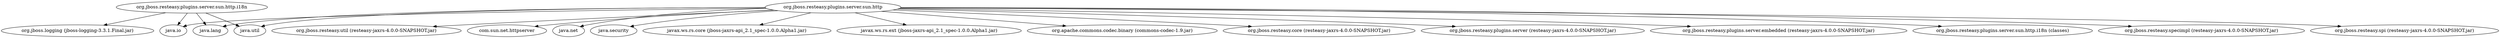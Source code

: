 digraph "classes" {
    // Path: /home/rsearls/j1/Resteasy/server-adapters/resteasy-jdk-http/target/classes
   "org.jboss.resteasy.plugins.server.sun.http"       -> "com.sun.net.httpserver";
   "org.jboss.resteasy.plugins.server.sun.http"       -> "java.io";
   "org.jboss.resteasy.plugins.server.sun.http"       -> "java.lang";
   "org.jboss.resteasy.plugins.server.sun.http"       -> "java.net";
   "org.jboss.resteasy.plugins.server.sun.http"       -> "java.security";
   "org.jboss.resteasy.plugins.server.sun.http"       -> "java.util";
   "org.jboss.resteasy.plugins.server.sun.http"       -> "javax.ws.rs.core (jboss-jaxrs-api_2.1_spec-1.0.0.Alpha1.jar)";
   "org.jboss.resteasy.plugins.server.sun.http"       -> "javax.ws.rs.ext (jboss-jaxrs-api_2.1_spec-1.0.0.Alpha1.jar)";
   "org.jboss.resteasy.plugins.server.sun.http"       -> "org.apache.commons.codec.binary (commons-codec-1.9.jar)";
   "org.jboss.resteasy.plugins.server.sun.http"       -> "org.jboss.resteasy.core (resteasy-jaxrs-4.0.0-SNAPSHOT.jar)";
   "org.jboss.resteasy.plugins.server.sun.http"       -> "org.jboss.resteasy.plugins.server (resteasy-jaxrs-4.0.0-SNAPSHOT.jar)";
   "org.jboss.resteasy.plugins.server.sun.http"       -> "org.jboss.resteasy.plugins.server.embedded (resteasy-jaxrs-4.0.0-SNAPSHOT.jar)";
   "org.jboss.resteasy.plugins.server.sun.http"       -> "org.jboss.resteasy.plugins.server.sun.http.i18n (classes)";
   "org.jboss.resteasy.plugins.server.sun.http"       -> "org.jboss.resteasy.specimpl (resteasy-jaxrs-4.0.0-SNAPSHOT.jar)";
   "org.jboss.resteasy.plugins.server.sun.http"       -> "org.jboss.resteasy.spi (resteasy-jaxrs-4.0.0-SNAPSHOT.jar)";
   "org.jboss.resteasy.plugins.server.sun.http"       -> "org.jboss.resteasy.util (resteasy-jaxrs-4.0.0-SNAPSHOT.jar)";
   "org.jboss.resteasy.plugins.server.sun.http.i18n"  -> "java.io";
   "org.jboss.resteasy.plugins.server.sun.http.i18n"  -> "java.lang";
   "org.jboss.resteasy.plugins.server.sun.http.i18n"  -> "java.util";
   "org.jboss.resteasy.plugins.server.sun.http.i18n"  -> "org.jboss.logging (jboss-logging-3.3.1.Final.jar)";
}
